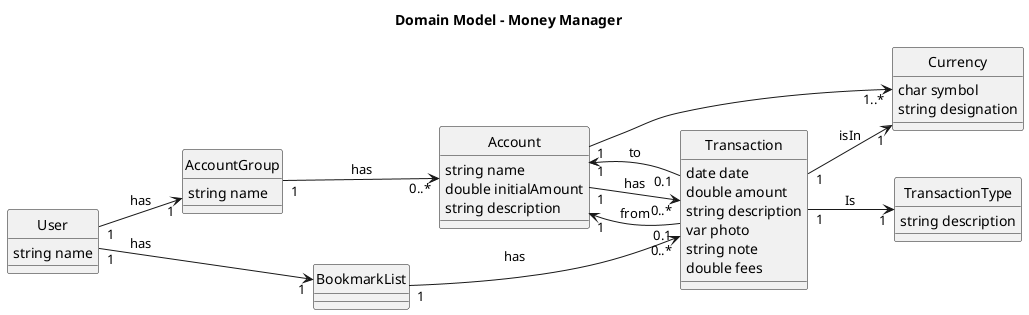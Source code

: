 @startuml domainModel1.png

left to right direction

skinparam monochrome true
skinparam packageStyle rect
skinparam defaultFontName FG Virgil
skinparam shadowing false

title Domain Model - Money Manager

class User {
  string name
}

class AccountGroup {
  string name
}

class Account {
  string name
  double initialAmount
  string description
}

class Transaction {
  date date
  double amount
  string description
  var photo
  string note
  double fees
}

class TransactionType {
  string description
}

class Currency {
  char symbol
  string designation
}

User "1" --> "1" BookmarkList : has
User "1" --> "1" AccountGroup : has

AccountGroup "1" --> "0..*" Account : has

BookmarkList "1" --> "0..*" Transaction : has

Account "1" --> "0..*" Transaction : has
Account "1" --> "1..*" Currency

Transaction "0.1" --> "1" Account : from
Transaction "0.1" --> "1" Account : to
Transaction "1" --> "1" Currency : isIn
Transaction "1" --> "1" TransactionType : Is

hide circle

@enduml